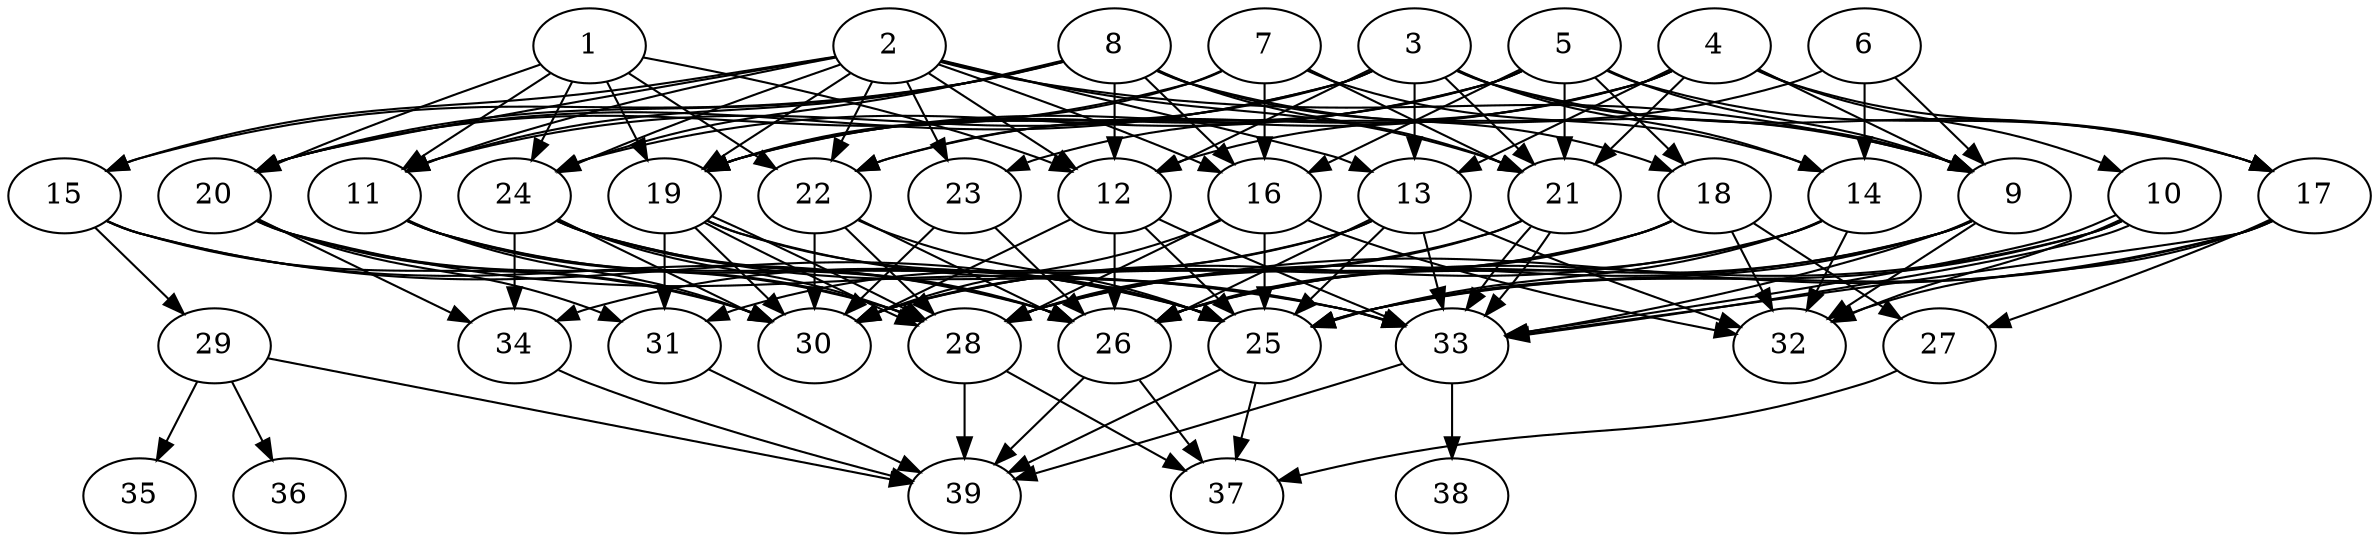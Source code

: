 // DAG (tier=3-complex, mode=compute, n=39, ccr=0.494, fat=0.751, density=0.727, regular=0.246, jump=0.329, mindata=1048576, maxdata=16777216)
// DAG automatically generated by daggen at Sun Aug 24 16:33:34 2025
// /home/ermia/Project/Environments/daggen/bin/daggen --dot --ccr 0.494 --fat 0.751 --regular 0.246 --density 0.727 --jump 0.329 --mindata 1048576 --maxdata 16777216 -n 39 
digraph G {
  1 [size="180060869359238368", alpha="0.02", expect_size="90030434679619184"]
  1 -> 11 [size ="84296282931200"]
  1 -> 12 [size ="84296282931200"]
  1 -> 19 [size ="84296282931200"]
  1 -> 20 [size ="84296282931200"]
  1 -> 22 [size ="84296282931200"]
  1 -> 24 [size ="84296282931200"]
  2 [size="66174574395392000000", alpha="0.04", expect_size="33087287197696000000"]
  2 -> 9 [size ="130883256320000"]
  2 -> 11 [size ="130883256320000"]
  2 -> 12 [size ="130883256320000"]
  2 -> 13 [size ="130883256320000"]
  2 -> 15 [size ="130883256320000"]
  2 -> 16 [size ="130883256320000"]
  2 -> 19 [size ="130883256320000"]
  2 -> 20 [size ="130883256320000"]
  2 -> 21 [size ="130883256320000"]
  2 -> 22 [size ="130883256320000"]
  2 -> 23 [size ="130883256320000"]
  2 -> 24 [size ="130883256320000"]
  3 [size="98325031849089392", alpha="0.13", expect_size="49162515924544696"]
  3 -> 9 [size ="167162274643968"]
  3 -> 11 [size ="167162274643968"]
  3 -> 12 [size ="167162274643968"]
  3 -> 13 [size ="167162274643968"]
  3 -> 14 [size ="167162274643968"]
  3 -> 17 [size ="167162274643968"]
  3 -> 19 [size ="167162274643968"]
  3 -> 20 [size ="167162274643968"]
  3 -> 21 [size ="167162274643968"]
  4 [size="542571790803664896000", alpha="0.16", expect_size="271285895401832448000"]
  4 -> 9 [size ="532183567564800"]
  4 -> 10 [size ="532183567564800"]
  4 -> 13 [size ="532183567564800"]
  4 -> 17 [size ="532183567564800"]
  4 -> 19 [size ="532183567564800"]
  4 -> 21 [size ="532183567564800"]
  4 -> 22 [size ="532183567564800"]
  4 -> 23 [size ="532183567564800"]
  5 [size="835120519099307", alpha="0.00", expect_size="417560259549653"]
  5 -> 9 [size ="72261356748800"]
  5 -> 16 [size ="72261356748800"]
  5 -> 17 [size ="72261356748800"]
  5 -> 18 [size ="72261356748800"]
  5 -> 19 [size ="72261356748800"]
  5 -> 21 [size ="72261356748800"]
  5 -> 22 [size ="72261356748800"]
  5 -> 24 [size ="72261356748800"]
  6 [size="42355015368258128", alpha="0.06", expect_size="21177507684129064"]
  6 -> 9 [size ="21314077196288"]
  6 -> 12 [size ="21314077196288"]
  6 -> 14 [size ="21314077196288"]
  7 [size="122954408580889040", alpha="0.07", expect_size="61477204290444520"]
  7 -> 14 [size ="80562521899008"]
  7 -> 16 [size ="80562521899008"]
  7 -> 19 [size ="80562521899008"]
  7 -> 20 [size ="80562521899008"]
  7 -> 21 [size ="80562521899008"]
  8 [size="58223051269539872", alpha="0.04", expect_size="29111525634769936"]
  8 -> 9 [size ="23987065192448"]
  8 -> 11 [size ="23987065192448"]
  8 -> 12 [size ="23987065192448"]
  8 -> 15 [size ="23987065192448"]
  8 -> 16 [size ="23987065192448"]
  8 -> 18 [size ="23987065192448"]
  8 -> 20 [size ="23987065192448"]
  8 -> 21 [size ="23987065192448"]
  8 -> 24 [size ="23987065192448"]
  9 [size="1383267906259972521984", alpha="0.17", expect_size="691633953129986260992"]
  9 -> 25 [size ="993178983333888"]
  9 -> 26 [size ="993178983333888"]
  9 -> 28 [size ="993178983333888"]
  9 -> 32 [size ="993178983333888"]
  9 -> 33 [size ="993178983333888"]
  10 [size="491345388041230352384", alpha="0.13", expect_size="245672694020615176192"]
  10 -> 25 [size ="498135977689088"]
  10 -> 26 [size ="498135977689088"]
  10 -> 32 [size ="498135977689088"]
  10 -> 33 [size ="498135977689088"]
  10 -> 33 [size ="498135977689088"]
  11 [size="1886678099141393907712", alpha="0.03", expect_size="943339049570696953856"]
  11 -> 25 [size ="1221486090125312"]
  11 -> 26 [size ="1221486090125312"]
  11 -> 28 [size ="1221486090125312"]
  11 -> 30 [size ="1221486090125312"]
  12 [size="132613549125009408000", alpha="0.08", expect_size="66306774562504704000"]
  12 -> 25 [size ="208040833843200"]
  12 -> 26 [size ="208040833843200"]
  12 -> 30 [size ="208040833843200"]
  12 -> 33 [size ="208040833843200"]
  13 [size="71753490087899160", alpha="0.16", expect_size="35876745043949580"]
  13 -> 25 [size ="1419201889697792"]
  13 -> 26 [size ="1419201889697792"]
  13 -> 31 [size ="1419201889697792"]
  13 -> 32 [size ="1419201889697792"]
  13 -> 33 [size ="1419201889697792"]
  13 -> 34 [size ="1419201889697792"]
  14 [size="624440568471252631552", alpha="0.12", expect_size="312220284235626315776"]
  14 -> 25 [size ="584454527516672"]
  14 -> 26 [size ="584454527516672"]
  14 -> 30 [size ="584454527516672"]
  14 -> 32 [size ="584454527516672"]
  15 [size="6825158886980359", alpha="0.05", expect_size="3412579443490179"]
  15 -> 25 [size ="142046186700800"]
  15 -> 26 [size ="142046186700800"]
  15 -> 29 [size ="142046186700800"]
  15 -> 30 [size ="142046186700800"]
  16 [size="21823183666420712", alpha="0.05", expect_size="10911591833210356"]
  16 -> 25 [size ="927841189363712"]
  16 -> 28 [size ="927841189363712"]
  16 -> 30 [size ="927841189363712"]
  16 -> 32 [size ="927841189363712"]
  17 [size="11531807202548880", alpha="0.14", expect_size="5765903601274440"]
  17 -> 25 [size ="243525853642752"]
  17 -> 27 [size ="243525853642752"]
  17 -> 28 [size ="243525853642752"]
  17 -> 32 [size ="243525853642752"]
  17 -> 33 [size ="243525853642752"]
  18 [size="4547063636764653", alpha="0.01", expect_size="2273531818382326"]
  18 -> 26 [size ="306942530551808"]
  18 -> 27 [size ="306942530551808"]
  18 -> 28 [size ="306942530551808"]
  18 -> 30 [size ="306942530551808"]
  18 -> 32 [size ="306942530551808"]
  19 [size="1152569602080192", alpha="0.06", expect_size="576284801040096"]
  19 -> 25 [size ="24129126268928"]
  19 -> 28 [size ="24129126268928"]
  19 -> 28 [size ="24129126268928"]
  19 -> 30 [size ="24129126268928"]
  19 -> 31 [size ="24129126268928"]
  19 -> 33 [size ="24129126268928"]
  20 [size="385793800924451328", alpha="0.04", expect_size="192896900462225664"]
  20 -> 28 [size ="481852053782528"]
  20 -> 30 [size ="481852053782528"]
  20 -> 31 [size ="481852053782528"]
  20 -> 33 [size ="481852053782528"]
  20 -> 34 [size ="481852053782528"]
  21 [size="23570024848948124", alpha="0.08", expect_size="11785012424474062"]
  21 -> 28 [size ="1963689246720000"]
  21 -> 30 [size ="1963689246720000"]
  21 -> 33 [size ="1963689246720000"]
  21 -> 33 [size ="1963689246720000"]
  22 [size="21962524795782168", alpha="0.20", expect_size="10981262397891084"]
  22 -> 25 [size ="1434299094007808"]
  22 -> 26 [size ="1434299094007808"]
  22 -> 28 [size ="1434299094007808"]
  22 -> 30 [size ="1434299094007808"]
  23 [size="4895731107316113408", alpha="0.09", expect_size="2447865553658056704"]
  23 -> 26 [size ="1647457146503168"]
  23 -> 30 [size ="1647457146503168"]
  24 [size="396957524530705152", alpha="0.11", expect_size="198478762265352576"]
  24 -> 25 [size ="198788400545792"]
  24 -> 26 [size ="198788400545792"]
  24 -> 28 [size ="198788400545792"]
  24 -> 30 [size ="198788400545792"]
  24 -> 33 [size ="198788400545792"]
  24 -> 34 [size ="198788400545792"]
  25 [size="304784259487316836352", alpha="0.14", expect_size="152392129743658418176"]
  25 -> 37 [size ="362313911631872"]
  25 -> 39 [size ="362313911631872"]
  26 [size="4139599118891912704", alpha="0.20", expect_size="2069799559445956352"]
  26 -> 37 [size ="1995130454147072"]
  26 -> 39 [size ="1995130454147072"]
  27 [size="915928356609928704", alpha="0.15", expect_size="457964178304964352"]
  27 -> 37 [size ="330411968299008"]
  28 [size="185976099319857280", alpha="0.01", expect_size="92988049659928640"]
  28 -> 37 [size ="69675140513792"]
  28 -> 39 [size ="69675140513792"]
  29 [size="171697683879123", alpha="0.16", expect_size="85848841939561"]
  29 -> 35 [size ="21448001323008"]
  29 -> 36 [size ="21448001323008"]
  29 -> 39 [size ="21448001323008"]
  30 [size="2666335897222676", alpha="0.20", expect_size="1333167948611338"]
  31 [size="530805099239762296832", alpha="0.14", expect_size="265402549619881148416"]
  31 -> 39 [size ="524461216366592"]
  32 [size="932601650252118784", alpha="0.01", expect_size="466300825126059392"]
  33 [size="76355480722416208", alpha="0.18", expect_size="38177740361208104"]
  33 -> 38 [size ="2166315234099200"]
  33 -> 39 [size ="2166315234099200"]
  34 [size="24647455472103718912", alpha="0.09", expect_size="12323727736051859456"]
  34 -> 39 [size ="67754484826112"]
  35 [size="410089537767548288", alpha="0.11", expect_size="205044768883774144"]
  36 [size="37889720448974848000", alpha="0.04", expect_size="18944860224487424000"]
  37 [size="73468188827519312", alpha="0.07", expect_size="36734094413759656"]
  38 [size="1786612818757476608", alpha="0.20", expect_size="893306409378738304"]
  39 [size="83909041303346368", alpha="0.11", expect_size="41954520651673184"]
}